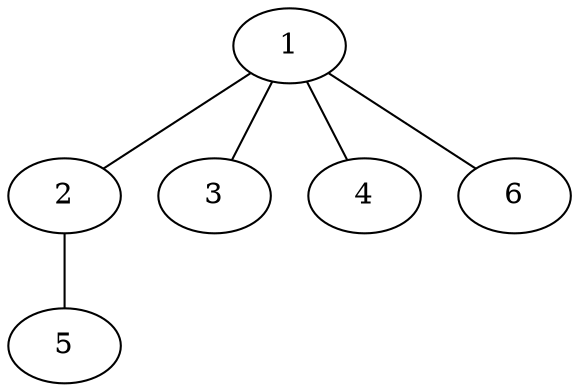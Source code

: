 graph molecule_183 {
	1	 [chem=C];
	2	 [chem=C];
	1 -- 2	 [valence=1];
	3	 [chem=Cl];
	1 -- 3	 [valence=1];
	4	 [chem=Cl];
	1 -- 4	 [valence=1];
	6	 [chem=H];
	1 -- 6	 [valence=1];
	5	 [chem=N];
	2 -- 5	 [valence=3];
}
